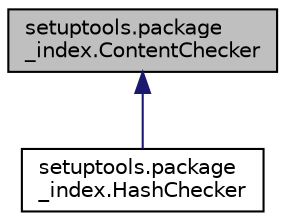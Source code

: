 digraph "setuptools.package_index.ContentChecker"
{
 // LATEX_PDF_SIZE
  edge [fontname="Helvetica",fontsize="10",labelfontname="Helvetica",labelfontsize="10"];
  node [fontname="Helvetica",fontsize="10",shape=record];
  Node1 [label="setuptools.package\l_index.ContentChecker",height=0.2,width=0.4,color="black", fillcolor="grey75", style="filled", fontcolor="black",tooltip=" "];
  Node1 -> Node2 [dir="back",color="midnightblue",fontsize="10",style="solid"];
  Node2 [label="setuptools.package\l_index.HashChecker",height=0.2,width=0.4,color="black", fillcolor="white", style="filled",URL="$classsetuptools_1_1package__index_1_1_hash_checker.html",tooltip=" "];
}
